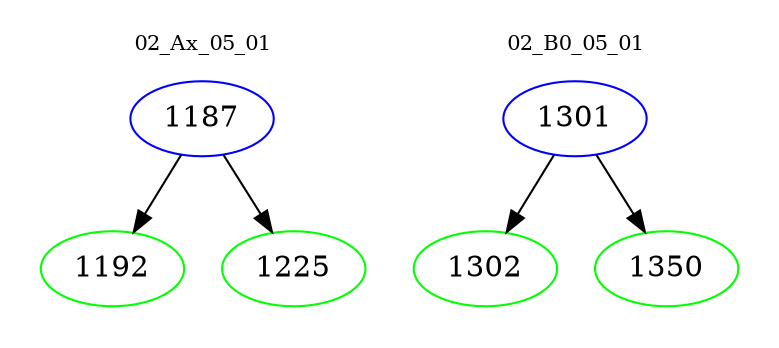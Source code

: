 digraph{
subgraph cluster_0 {
color = white
label = "02_Ax_05_01";
fontsize=10;
T0_1187 [label="1187", color="blue"]
T0_1187 -> T0_1192 [color="black"]
T0_1192 [label="1192", color="green"]
T0_1187 -> T0_1225 [color="black"]
T0_1225 [label="1225", color="green"]
}
subgraph cluster_1 {
color = white
label = "02_B0_05_01";
fontsize=10;
T1_1301 [label="1301", color="blue"]
T1_1301 -> T1_1302 [color="black"]
T1_1302 [label="1302", color="green"]
T1_1301 -> T1_1350 [color="black"]
T1_1350 [label="1350", color="green"]
}
}
